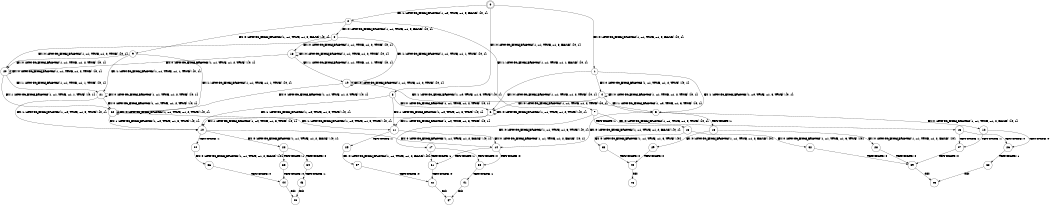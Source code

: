 digraph BCG {
size = "7, 10.5";
center = TRUE;
node [shape = circle];
0 [peripheries = 2];
0 -> 1 [label = "EX !0 !ATOMIC_EXCH_BRANCH (1, +1, TRUE, +1, 3, FALSE) !{0, 1}"];
0 -> 2 [label = "EX !1 !ATOMIC_EXCH_BRANCH (1, +0, TRUE, +1, 3, FALSE) !{0, 1}"];
0 -> 3 [label = "EX !0 !ATOMIC_EXCH_BRANCH (1, +1, TRUE, +1, 3, FALSE) !{0, 1}"];
1 -> 4 [label = "EX !0 !ATOMIC_EXCH_BRANCH (1, +1, TRUE, +1, 2, TRUE) !{0, 1}"];
1 -> 5 [label = "EX !1 !ATOMIC_EXCH_BRANCH (1, +0, TRUE, +1, 3, TRUE) !{0, 1}"];
1 -> 6 [label = "EX !0 !ATOMIC_EXCH_BRANCH (1, +1, TRUE, +1, 2, TRUE) !{0, 1}"];
2 -> 7 [label = "EX !1 !ATOMIC_EXCH_BRANCH (1, +1, TRUE, +1, 1, FALSE) !{0, 1}"];
2 -> 8 [label = "EX !0 !ATOMIC_EXCH_BRANCH (1, +1, TRUE, +1, 3, FALSE) !{0, 1}"];
2 -> 9 [label = "EX !0 !ATOMIC_EXCH_BRANCH (1, +1, TRUE, +1, 3, FALSE) !{0, 1}"];
3 -> 10 [label = "EX !1 !ATOMIC_EXCH_BRANCH (1, +0, TRUE, +1, 3, TRUE) !{0, 1}"];
3 -> 6 [label = "EX !0 !ATOMIC_EXCH_BRANCH (1, +1, TRUE, +1, 2, TRUE) !{0, 1}"];
3 -> 11 [label = "EX !1 !ATOMIC_EXCH_BRANCH (1, +0, TRUE, +1, 3, TRUE) !{0, 1}"];
4 -> 4 [label = "EX !0 !ATOMIC_EXCH_BRANCH (1, +1, TRUE, +1, 2, TRUE) !{0, 1}"];
4 -> 5 [label = "EX !1 !ATOMIC_EXCH_BRANCH (1, +0, TRUE, +1, 3, TRUE) !{0, 1}"];
4 -> 6 [label = "EX !0 !ATOMIC_EXCH_BRANCH (1, +1, TRUE, +1, 2, TRUE) !{0, 1}"];
5 -> 12 [label = "EX !0 !ATOMIC_EXCH_BRANCH (1, +1, TRUE, +1, 2, FALSE) !{0, 1}"];
5 -> 13 [label = "TERMINATE !1"];
5 -> 14 [label = "EX !0 !ATOMIC_EXCH_BRANCH (1, +1, TRUE, +1, 2, FALSE) !{0, 1}"];
6 -> 10 [label = "EX !1 !ATOMIC_EXCH_BRANCH (1, +0, TRUE, +1, 3, TRUE) !{0, 1}"];
6 -> 6 [label = "EX !0 !ATOMIC_EXCH_BRANCH (1, +1, TRUE, +1, 2, TRUE) !{0, 1}"];
6 -> 11 [label = "EX !1 !ATOMIC_EXCH_BRANCH (1, +0, TRUE, +1, 3, TRUE) !{0, 1}"];
7 -> 15 [label = "EX !0 !ATOMIC_EXCH_BRANCH (1, +1, TRUE, +1, 3, TRUE) !{0, 1}"];
7 -> 16 [label = "TERMINATE !1"];
7 -> 17 [label = "EX !0 !ATOMIC_EXCH_BRANCH (1, +1, TRUE, +1, 3, TRUE) !{0, 1}"];
8 -> 18 [label = "EX !0 !ATOMIC_EXCH_BRANCH (1, +1, TRUE, +1, 2, TRUE) !{0, 1}"];
8 -> 19 [label = "EX !1 !ATOMIC_EXCH_BRANCH (1, +1, TRUE, +1, 1, TRUE) !{0, 1}"];
8 -> 20 [label = "EX !0 !ATOMIC_EXCH_BRANCH (1, +1, TRUE, +1, 2, TRUE) !{0, 1}"];
9 -> 21 [label = "EX !1 !ATOMIC_EXCH_BRANCH (1, +1, TRUE, +1, 1, TRUE) !{0, 1}"];
9 -> 20 [label = "EX !0 !ATOMIC_EXCH_BRANCH (1, +1, TRUE, +1, 2, TRUE) !{0, 1}"];
9 -> 22 [label = "EX !1 !ATOMIC_EXCH_BRANCH (1, +1, TRUE, +1, 1, TRUE) !{0, 1}"];
10 -> 23 [label = "EX !0 !ATOMIC_EXCH_BRANCH (1, +1, TRUE, +1, 2, FALSE) !{0, 1}"];
10 -> 24 [label = "TERMINATE !1"];
10 -> 14 [label = "EX !0 !ATOMIC_EXCH_BRANCH (1, +1, TRUE, +1, 2, FALSE) !{0, 1}"];
11 -> 14 [label = "EX !0 !ATOMIC_EXCH_BRANCH (1, +1, TRUE, +1, 2, FALSE) !{0, 1}"];
11 -> 25 [label = "TERMINATE !1"];
12 -> 26 [label = "TERMINATE !0"];
12 -> 27 [label = "TERMINATE !1"];
13 -> 28 [label = "EX !0 !ATOMIC_EXCH_BRANCH (1, +1, TRUE, +1, 2, FALSE) !{0}"];
13 -> 29 [label = "EX !0 !ATOMIC_EXCH_BRANCH (1, +1, TRUE, +1, 2, FALSE) !{0}"];
14 -> 30 [label = "TERMINATE !0"];
14 -> 31 [label = "TERMINATE !1"];
15 -> 26 [label = "TERMINATE !0"];
15 -> 27 [label = "TERMINATE !1"];
16 -> 32 [label = "EX !0 !ATOMIC_EXCH_BRANCH (1, +1, TRUE, +1, 3, TRUE) !{0}"];
16 -> 33 [label = "EX !0 !ATOMIC_EXCH_BRANCH (1, +1, TRUE, +1, 3, TRUE) !{0}"];
17 -> 30 [label = "TERMINATE !0"];
17 -> 31 [label = "TERMINATE !1"];
18 -> 18 [label = "EX !0 !ATOMIC_EXCH_BRANCH (1, +1, TRUE, +1, 2, TRUE) !{0, 1}"];
18 -> 19 [label = "EX !1 !ATOMIC_EXCH_BRANCH (1, +1, TRUE, +1, 1, TRUE) !{0, 1}"];
18 -> 20 [label = "EX !0 !ATOMIC_EXCH_BRANCH (1, +1, TRUE, +1, 2, TRUE) !{0, 1}"];
19 -> 19 [label = "EX !0 !ATOMIC_EXCH_BRANCH (1, +1, TRUE, +1, 2, TRUE) !{0, 1}"];
19 -> 5 [label = "EX !1 !ATOMIC_EXCH_BRANCH (1, +0, TRUE, +1, 3, TRUE) !{0, 1}"];
19 -> 22 [label = "EX !0 !ATOMIC_EXCH_BRANCH (1, +1, TRUE, +1, 2, TRUE) !{0, 1}"];
20 -> 21 [label = "EX !1 !ATOMIC_EXCH_BRANCH (1, +1, TRUE, +1, 1, TRUE) !{0, 1}"];
20 -> 20 [label = "EX !0 !ATOMIC_EXCH_BRANCH (1, +1, TRUE, +1, 2, TRUE) !{0, 1}"];
20 -> 22 [label = "EX !1 !ATOMIC_EXCH_BRANCH (1, +1, TRUE, +1, 1, TRUE) !{0, 1}"];
21 -> 21 [label = "EX !0 !ATOMIC_EXCH_BRANCH (1, +1, TRUE, +1, 2, TRUE) !{0, 1}"];
21 -> 10 [label = "EX !1 !ATOMIC_EXCH_BRANCH (1, +0, TRUE, +1, 3, TRUE) !{0, 1}"];
21 -> 22 [label = "EX !0 !ATOMIC_EXCH_BRANCH (1, +1, TRUE, +1, 2, TRUE) !{0, 1}"];
22 -> 10 [label = "EX !1 !ATOMIC_EXCH_BRANCH (1, +0, TRUE, +1, 3, TRUE) !{0, 1}"];
22 -> 22 [label = "EX !0 !ATOMIC_EXCH_BRANCH (1, +1, TRUE, +1, 2, TRUE) !{0, 1}"];
22 -> 11 [label = "EX !1 !ATOMIC_EXCH_BRANCH (1, +0, TRUE, +1, 3, TRUE) !{0, 1}"];
23 -> 34 [label = "TERMINATE !0"];
23 -> 35 [label = "TERMINATE !1"];
24 -> 36 [label = "EX !0 !ATOMIC_EXCH_BRANCH (1, +1, TRUE, +1, 2, FALSE) !{0}"];
25 -> 37 [label = "EX !0 !ATOMIC_EXCH_BRANCH (1, +1, TRUE, +1, 2, FALSE) !{0}"];
26 -> 38 [label = "TERMINATE !1"];
27 -> 39 [label = "TERMINATE !0"];
28 -> 39 [label = "TERMINATE !0"];
29 -> 40 [label = "TERMINATE !0"];
30 -> 41 [label = "TERMINATE !1"];
31 -> 42 [label = "TERMINATE !0"];
32 -> 39 [label = "TERMINATE !0"];
33 -> 40 [label = "TERMINATE !0"];
34 -> 43 [label = "TERMINATE !1"];
35 -> 44 [label = "TERMINATE !0"];
36 -> 44 [label = "TERMINATE !0"];
37 -> 42 [label = "TERMINATE !0"];
38 -> 45 [label = "exit"];
39 -> 45 [label = "exit"];
40 -> 46 [label = "exit"];
41 -> 47 [label = "exit"];
42 -> 47 [label = "exit"];
43 -> 48 [label = "exit"];
44 -> 48 [label = "exit"];
}
